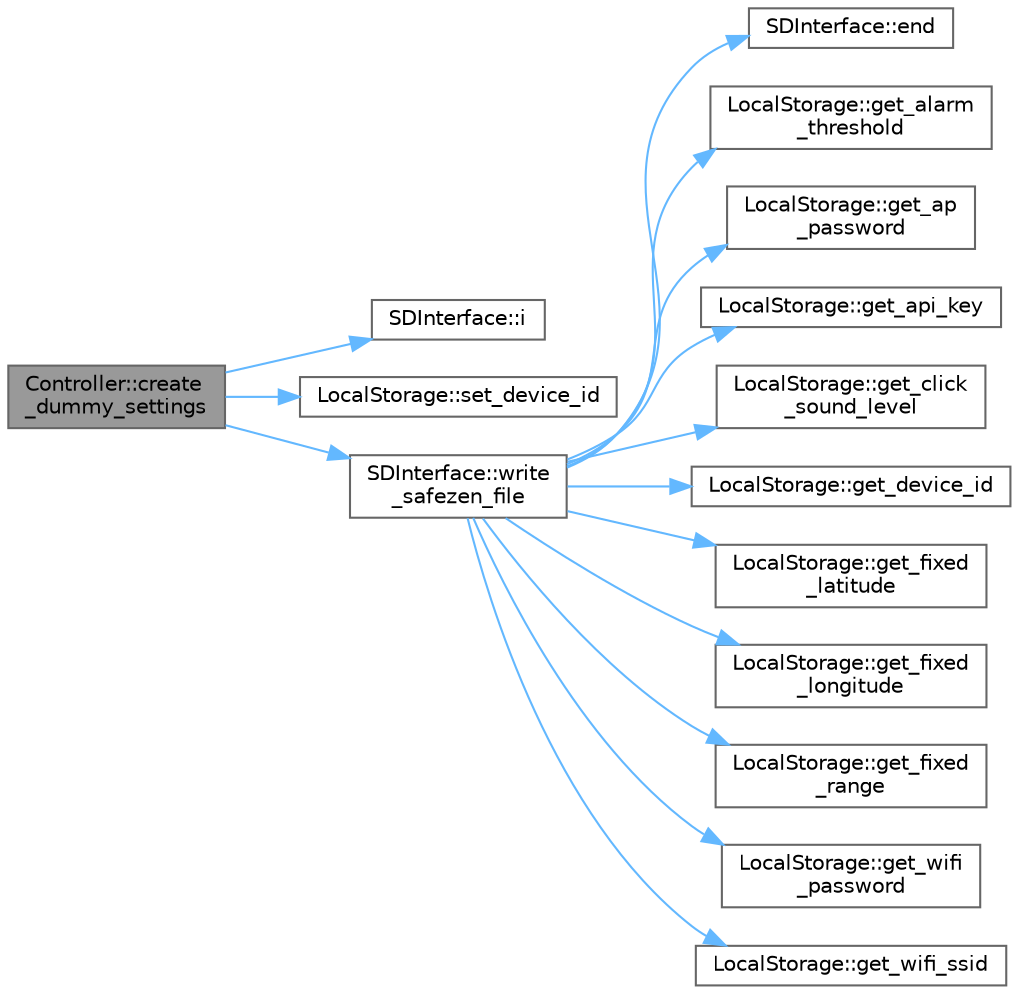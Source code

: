 digraph "Controller::create_dummy_settings"
{
 // LATEX_PDF_SIZE
  bgcolor="transparent";
  edge [fontname=Helvetica,fontsize=10,labelfontname=Helvetica,labelfontsize=10];
  node [fontname=Helvetica,fontsize=10,shape=box,height=0.2,width=0.4];
  rankdir="LR";
  Node1 [id="Node000001",label="Controller::create\l_dummy_settings",height=0.2,width=0.4,color="gray40", fillcolor="grey60", style="filled", fontcolor="black",tooltip=" "];
  Node1 -> Node2 [id="edge15_Node000001_Node000002",color="steelblue1",style="solid",tooltip=" "];
  Node2 [id="Node000002",label="SDInterface::i",height=0.2,width=0.4,color="grey40", fillcolor="white", style="filled",URL="$class_s_d_interface.html#a5b6c9815962e1ef35c816e116c84f15f",tooltip=" "];
  Node1 -> Node3 [id="edge16_Node000001_Node000003",color="steelblue1",style="solid",tooltip=" "];
  Node3 [id="Node000003",label="LocalStorage::set_device_id",height=0.2,width=0.4,color="grey40", fillcolor="white", style="filled",URL="$class_local_storage.html#a5b975387d77a0d68a0eae66ce9f265df",tooltip=" "];
  Node1 -> Node4 [id="edge17_Node000001_Node000004",color="steelblue1",style="solid",tooltip=" "];
  Node4 [id="Node000004",label="SDInterface::write\l_safezen_file",height=0.2,width=0.4,color="grey40", fillcolor="white", style="filled",URL="$class_s_d_interface.html#a1eeb50f1000c0bb1442e522d756216b1",tooltip=" "];
  Node4 -> Node5 [id="edge18_Node000004_Node000005",color="steelblue1",style="solid",tooltip=" "];
  Node5 [id="Node000005",label="SDInterface::end",height=0.2,width=0.4,color="grey40", fillcolor="white", style="filled",URL="$class_s_d_interface.html#a9975927e1e09aa528248b65aafd3f17a",tooltip=" "];
  Node4 -> Node6 [id="edge19_Node000004_Node000006",color="steelblue1",style="solid",tooltip=" "];
  Node6 [id="Node000006",label="LocalStorage::get_alarm\l_threshold",height=0.2,width=0.4,color="grey40", fillcolor="white", style="filled",URL="$class_local_storage.html#a498a4980d61582508f9966a5cfb6c00c",tooltip=" "];
  Node4 -> Node7 [id="edge20_Node000004_Node000007",color="steelblue1",style="solid",tooltip=" "];
  Node7 [id="Node000007",label="LocalStorage::get_ap\l_password",height=0.2,width=0.4,color="grey40", fillcolor="white", style="filled",URL="$class_local_storage.html#a3cc3942e1b3d46088e4ec092dd9b5034",tooltip=" "];
  Node4 -> Node8 [id="edge21_Node000004_Node000008",color="steelblue1",style="solid",tooltip=" "];
  Node8 [id="Node000008",label="LocalStorage::get_api_key",height=0.2,width=0.4,color="grey40", fillcolor="white", style="filled",URL="$class_local_storage.html#a119e9cbf7e8edad53786b070ee2cb298",tooltip=" "];
  Node4 -> Node9 [id="edge22_Node000004_Node000009",color="steelblue1",style="solid",tooltip=" "];
  Node9 [id="Node000009",label="LocalStorage::get_click\l_sound_level",height=0.2,width=0.4,color="grey40", fillcolor="white", style="filled",URL="$class_local_storage.html#a1548b893a43891977ceaeaaa54fd59aa",tooltip=" "];
  Node4 -> Node10 [id="edge23_Node000004_Node000010",color="steelblue1",style="solid",tooltip=" "];
  Node10 [id="Node000010",label="LocalStorage::get_device_id",height=0.2,width=0.4,color="grey40", fillcolor="white", style="filled",URL="$class_local_storage.html#a21a006de02dc8ab7f3a47aafeb894f65",tooltip=" "];
  Node4 -> Node11 [id="edge24_Node000004_Node000011",color="steelblue1",style="solid",tooltip=" "];
  Node11 [id="Node000011",label="LocalStorage::get_fixed\l_latitude",height=0.2,width=0.4,color="grey40", fillcolor="white", style="filled",URL="$class_local_storage.html#a2366a6a1473c708580e4b9ad1d92f3ca",tooltip=" "];
  Node4 -> Node12 [id="edge25_Node000004_Node000012",color="steelblue1",style="solid",tooltip=" "];
  Node12 [id="Node000012",label="LocalStorage::get_fixed\l_longitude",height=0.2,width=0.4,color="grey40", fillcolor="white", style="filled",URL="$class_local_storage.html#a2972e2632be5da773cfa65e23be878e5",tooltip=" "];
  Node4 -> Node13 [id="edge26_Node000004_Node000013",color="steelblue1",style="solid",tooltip=" "];
  Node13 [id="Node000013",label="LocalStorage::get_fixed\l_range",height=0.2,width=0.4,color="grey40", fillcolor="white", style="filled",URL="$class_local_storage.html#a66a46a4e806da89c4e2f672d19d690fb",tooltip=" "];
  Node4 -> Node14 [id="edge27_Node000004_Node000014",color="steelblue1",style="solid",tooltip=" "];
  Node14 [id="Node000014",label="LocalStorage::get_wifi\l_password",height=0.2,width=0.4,color="grey40", fillcolor="white", style="filled",URL="$class_local_storage.html#a619ba1c828df4e5c97e7ac77115e72a2",tooltip=" "];
  Node4 -> Node15 [id="edge28_Node000004_Node000015",color="steelblue1",style="solid",tooltip=" "];
  Node15 [id="Node000015",label="LocalStorage::get_wifi_ssid",height=0.2,width=0.4,color="grey40", fillcolor="white", style="filled",URL="$class_local_storage.html#a8d0807c2fad52121c446d91f85976856",tooltip=" "];
}
